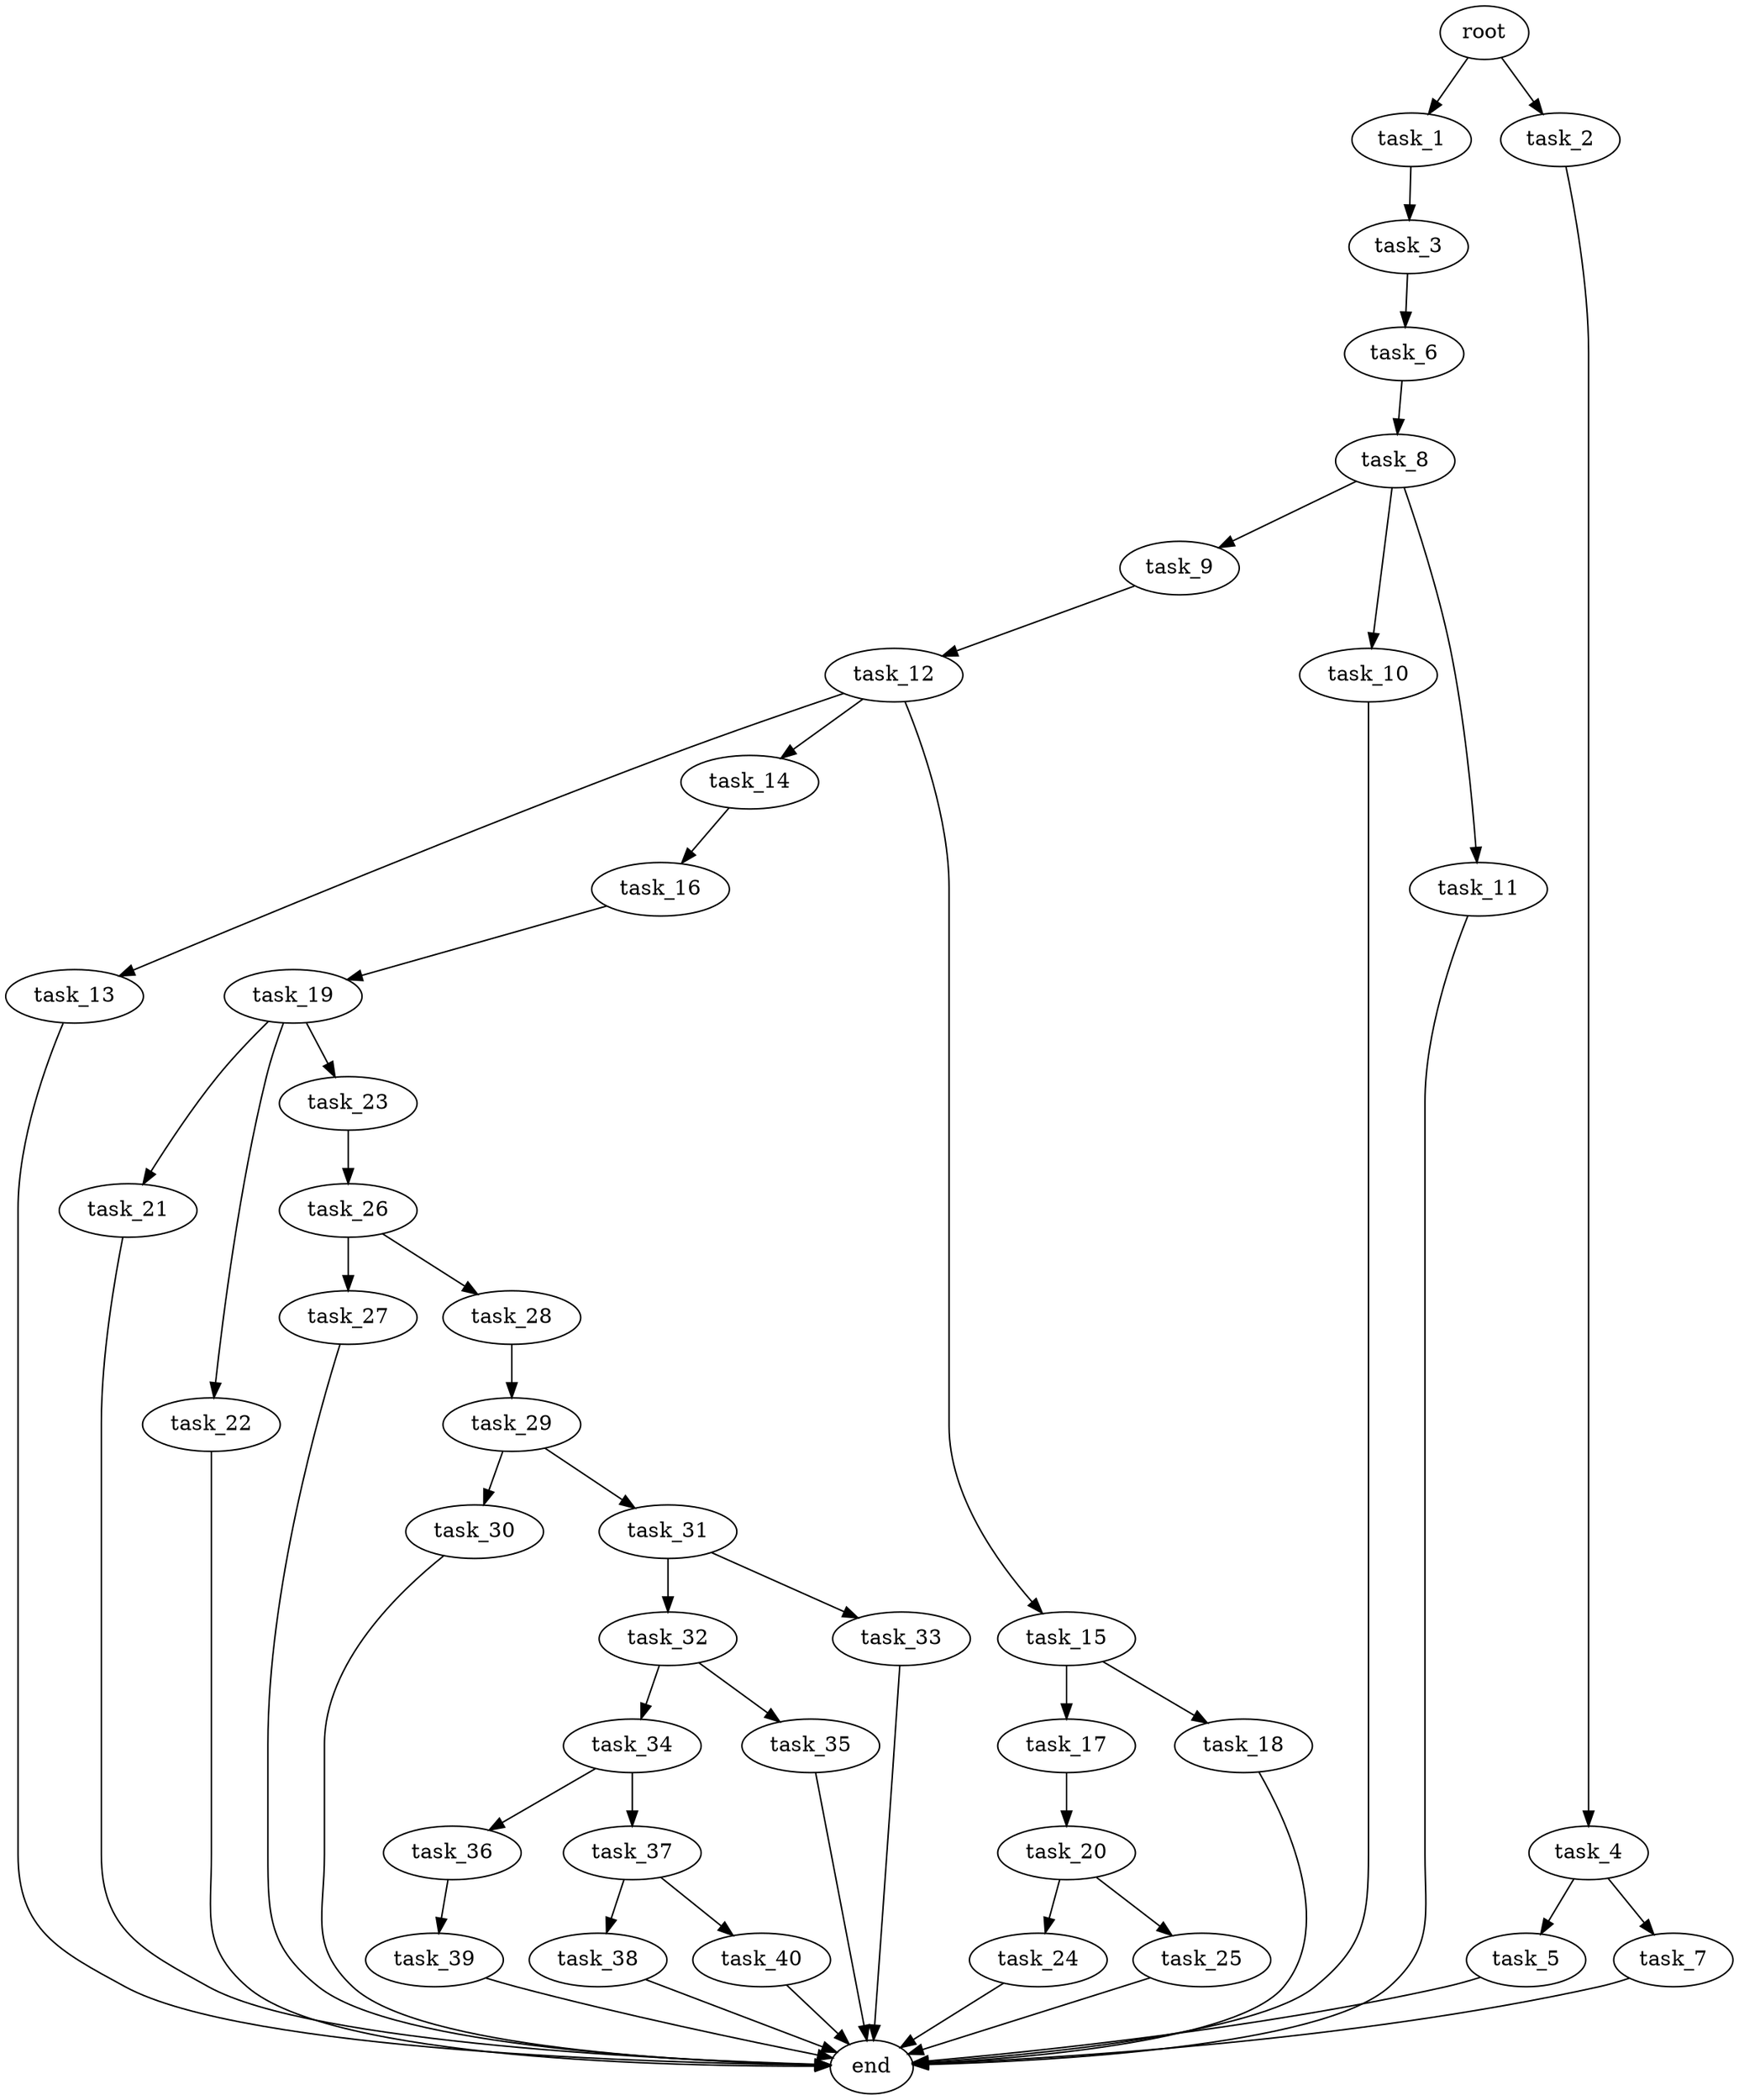 digraph G {
  root [size="0.000000e+00"];
  task_1 [size="2.575670e+08"];
  task_2 [size="6.458562e+09"];
  task_3 [size="5.189831e+09"];
  task_4 [size="9.562634e+09"];
  task_5 [size="9.495821e+09"];
  task_6 [size="5.587290e+09"];
  task_7 [size="1.573085e+08"];
  task_8 [size="3.205094e+09"];
  task_9 [size="4.878196e+09"];
  task_10 [size="6.801351e+09"];
  task_11 [size="8.248795e+09"];
  task_12 [size="2.242843e+09"];
  task_13 [size="1.942401e+09"];
  task_14 [size="6.281649e+09"];
  task_15 [size="1.200658e+09"];
  task_16 [size="6.754592e+09"];
  task_17 [size="5.123590e+09"];
  task_18 [size="5.770069e+09"];
  task_19 [size="9.263260e+09"];
  task_20 [size="1.132856e+09"];
  task_21 [size="4.812692e+09"];
  task_22 [size="4.843007e+09"];
  task_23 [size="4.698515e+08"];
  task_24 [size="5.215904e+09"];
  task_25 [size="7.047156e+09"];
  task_26 [size="5.820188e+09"];
  task_27 [size="2.692069e+09"];
  task_28 [size="3.778677e+08"];
  task_29 [size="8.385790e+09"];
  task_30 [size="2.102648e+09"];
  task_31 [size="3.076497e+09"];
  task_32 [size="3.253135e+09"];
  task_33 [size="4.537314e+09"];
  task_34 [size="3.268352e+09"];
  task_35 [size="3.278334e+09"];
  task_36 [size="1.073115e+09"];
  task_37 [size="7.289596e+09"];
  task_38 [size="3.661735e+09"];
  task_39 [size="8.861103e+09"];
  task_40 [size="8.175571e+09"];
  end [size="0.000000e+00"];

  root -> task_1 [size="1.000000e-12"];
  root -> task_2 [size="1.000000e-12"];
  task_1 -> task_3 [size="5.189831e+08"];
  task_2 -> task_4 [size="9.562634e+08"];
  task_3 -> task_6 [size="5.587290e+08"];
  task_4 -> task_5 [size="9.495821e+08"];
  task_4 -> task_7 [size="1.573085e+07"];
  task_5 -> end [size="1.000000e-12"];
  task_6 -> task_8 [size="3.205094e+08"];
  task_7 -> end [size="1.000000e-12"];
  task_8 -> task_9 [size="4.878196e+08"];
  task_8 -> task_10 [size="6.801351e+08"];
  task_8 -> task_11 [size="8.248795e+08"];
  task_9 -> task_12 [size="2.242843e+08"];
  task_10 -> end [size="1.000000e-12"];
  task_11 -> end [size="1.000000e-12"];
  task_12 -> task_13 [size="1.942401e+08"];
  task_12 -> task_14 [size="6.281649e+08"];
  task_12 -> task_15 [size="1.200658e+08"];
  task_13 -> end [size="1.000000e-12"];
  task_14 -> task_16 [size="6.754592e+08"];
  task_15 -> task_17 [size="5.123590e+08"];
  task_15 -> task_18 [size="5.770069e+08"];
  task_16 -> task_19 [size="9.263260e+08"];
  task_17 -> task_20 [size="1.132856e+08"];
  task_18 -> end [size="1.000000e-12"];
  task_19 -> task_21 [size="4.812692e+08"];
  task_19 -> task_22 [size="4.843007e+08"];
  task_19 -> task_23 [size="4.698515e+07"];
  task_20 -> task_24 [size="5.215904e+08"];
  task_20 -> task_25 [size="7.047156e+08"];
  task_21 -> end [size="1.000000e-12"];
  task_22 -> end [size="1.000000e-12"];
  task_23 -> task_26 [size="5.820188e+08"];
  task_24 -> end [size="1.000000e-12"];
  task_25 -> end [size="1.000000e-12"];
  task_26 -> task_27 [size="2.692069e+08"];
  task_26 -> task_28 [size="3.778677e+07"];
  task_27 -> end [size="1.000000e-12"];
  task_28 -> task_29 [size="8.385790e+08"];
  task_29 -> task_30 [size="2.102648e+08"];
  task_29 -> task_31 [size="3.076497e+08"];
  task_30 -> end [size="1.000000e-12"];
  task_31 -> task_32 [size="3.253135e+08"];
  task_31 -> task_33 [size="4.537314e+08"];
  task_32 -> task_34 [size="3.268352e+08"];
  task_32 -> task_35 [size="3.278334e+08"];
  task_33 -> end [size="1.000000e-12"];
  task_34 -> task_36 [size="1.073115e+08"];
  task_34 -> task_37 [size="7.289596e+08"];
  task_35 -> end [size="1.000000e-12"];
  task_36 -> task_39 [size="8.861103e+08"];
  task_37 -> task_38 [size="3.661735e+08"];
  task_37 -> task_40 [size="8.175571e+08"];
  task_38 -> end [size="1.000000e-12"];
  task_39 -> end [size="1.000000e-12"];
  task_40 -> end [size="1.000000e-12"];
}
